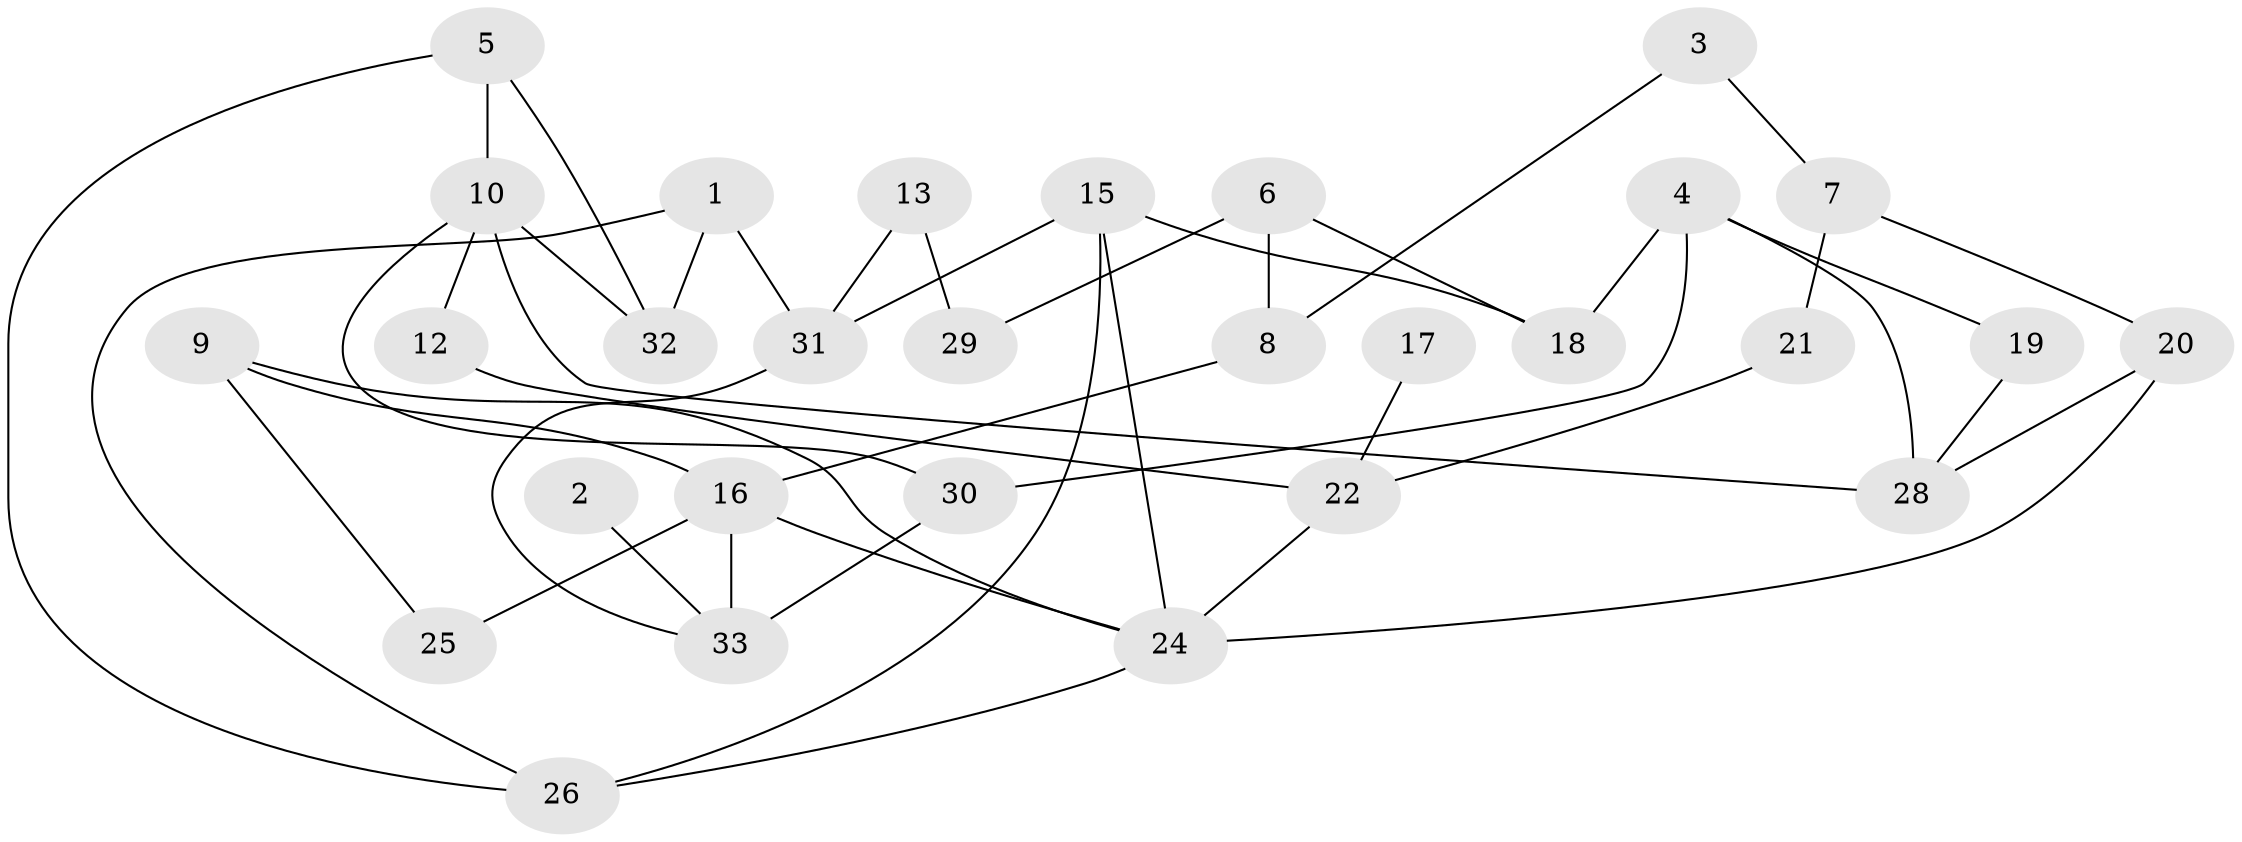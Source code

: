 // original degree distribution, {3: 0.21212121212121213, 1: 0.22727272727272727, 5: 0.09090909090909091, 2: 0.24242424242424243, 4: 0.13636363636363635, 6: 0.015151515151515152, 7: 0.015151515151515152, 0: 0.06060606060606061}
// Generated by graph-tools (version 1.1) at 2025/00/03/09/25 03:00:53]
// undirected, 29 vertices, 45 edges
graph export_dot {
graph [start="1"]
  node [color=gray90,style=filled];
  1;
  2;
  3;
  4;
  5;
  6;
  7;
  8;
  9;
  10;
  12;
  13;
  15;
  16;
  17;
  18;
  19;
  20;
  21;
  22;
  24;
  25;
  26;
  28;
  29;
  30;
  31;
  32;
  33;
  1 -- 26 [weight=1.0];
  1 -- 31 [weight=1.0];
  1 -- 32 [weight=1.0];
  2 -- 33 [weight=1.0];
  3 -- 7 [weight=1.0];
  3 -- 8 [weight=1.0];
  4 -- 18 [weight=1.0];
  4 -- 19 [weight=1.0];
  4 -- 28 [weight=1.0];
  4 -- 30 [weight=1.0];
  5 -- 10 [weight=2.0];
  5 -- 26 [weight=1.0];
  5 -- 32 [weight=1.0];
  6 -- 8 [weight=1.0];
  6 -- 18 [weight=1.0];
  6 -- 29 [weight=1.0];
  7 -- 20 [weight=1.0];
  7 -- 21 [weight=1.0];
  8 -- 16 [weight=1.0];
  9 -- 16 [weight=1.0];
  9 -- 24 [weight=2.0];
  9 -- 25 [weight=1.0];
  10 -- 12 [weight=1.0];
  10 -- 28 [weight=2.0];
  10 -- 30 [weight=1.0];
  10 -- 32 [weight=1.0];
  12 -- 22 [weight=1.0];
  13 -- 29 [weight=1.0];
  13 -- 31 [weight=1.0];
  15 -- 18 [weight=1.0];
  15 -- 24 [weight=1.0];
  15 -- 26 [weight=1.0];
  15 -- 31 [weight=1.0];
  16 -- 24 [weight=1.0];
  16 -- 25 [weight=1.0];
  16 -- 33 [weight=2.0];
  17 -- 22 [weight=1.0];
  19 -- 28 [weight=1.0];
  20 -- 24 [weight=1.0];
  20 -- 28 [weight=1.0];
  21 -- 22 [weight=1.0];
  22 -- 24 [weight=1.0];
  24 -- 26 [weight=1.0];
  30 -- 33 [weight=2.0];
  31 -- 33 [weight=1.0];
}
